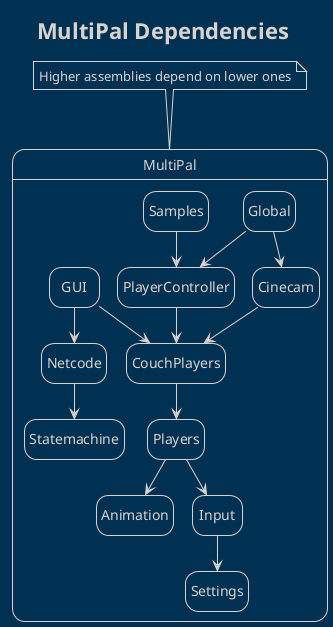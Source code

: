@startuml

!theme blueprint
hide empty description

title MultiPal Dependencies


state MultiPal{
}

note top of MultiPal : Higher assemblies depend on lower ones

MultiPal.GUI --> MultiPal.Netcode
MultiPal.GUI --> MultiPal.CouchPlayers

MultiPal.Samples --> MultiPal.PlayerController
MultiPal.Global --> MultiPal.PlayerController
MultiPal.Global --> MultiPal.Cinecam

MultiPal.Cinecam --> MultiPal.CouchPlayers
MultiPal.PlayerController --> MultiPal.CouchPlayers

MultiPal.CouchPlayers --> MultiPal.Players

MultiPal.Players --> MultiPal.Animation
MultiPal.Players --> MultiPal.Input

MultiPal.Input --> MultiPal.Settings
MultiPal.Netcode --> MultiPal.Statemachine


' this is only for WentOnline/offline events, to be removed
'MultiPal.Cinecam --> MultiPal.Netcode

@enduml

